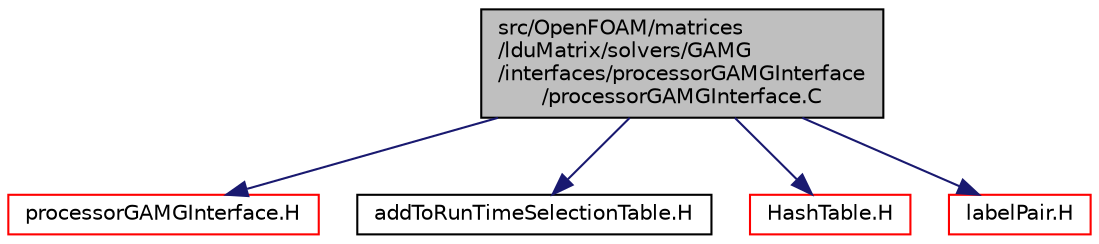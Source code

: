 digraph "src/OpenFOAM/matrices/lduMatrix/solvers/GAMG/interfaces/processorGAMGInterface/processorGAMGInterface.C"
{
  bgcolor="transparent";
  edge [fontname="Helvetica",fontsize="10",labelfontname="Helvetica",labelfontsize="10"];
  node [fontname="Helvetica",fontsize="10",shape=record];
  Node1 [label="src/OpenFOAM/matrices\l/lduMatrix/solvers/GAMG\l/interfaces/processorGAMGInterface\l/processorGAMGInterface.C",height=0.2,width=0.4,color="black", fillcolor="grey75", style="filled", fontcolor="black"];
  Node1 -> Node2 [color="midnightblue",fontsize="10",style="solid",fontname="Helvetica"];
  Node2 [label="processorGAMGInterface.H",height=0.2,width=0.4,color="red",URL="$a08579.html"];
  Node1 -> Node3 [color="midnightblue",fontsize="10",style="solid",fontname="Helvetica"];
  Node3 [label="addToRunTimeSelectionTable.H",height=0.2,width=0.4,color="black",URL="$a08025.html",tooltip="Macros for easy insertion into run-time selection tables. "];
  Node1 -> Node4 [color="midnightblue",fontsize="10",style="solid",fontname="Helvetica"];
  Node4 [label="HashTable.H",height=0.2,width=0.4,color="red",URL="$a07756.html"];
  Node1 -> Node5 [color="midnightblue",fontsize="10",style="solid",fontname="Helvetica"];
  Node5 [label="labelPair.H",height=0.2,width=0.4,color="red",URL="$a09104.html"];
}
